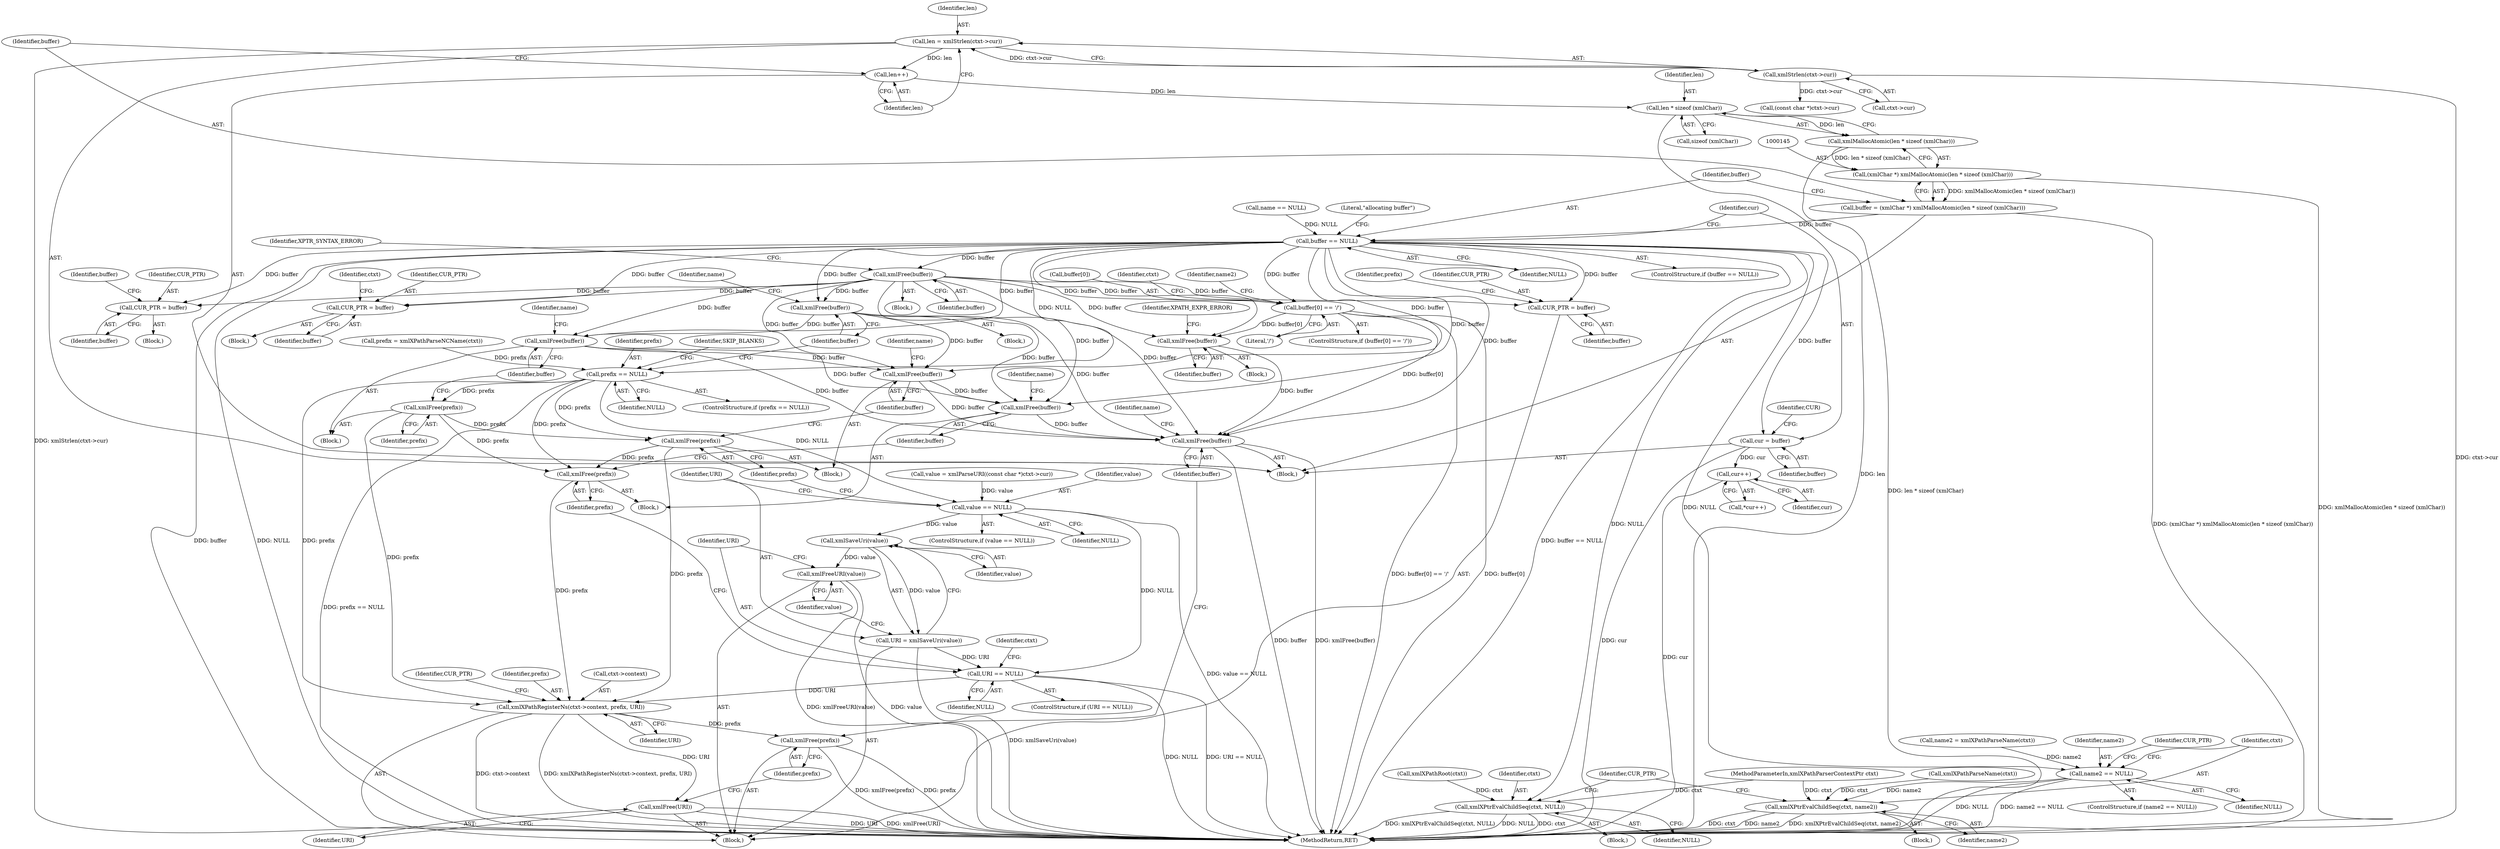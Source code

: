 digraph "0_Chrome_4c46d7a5b0af9b7d320e709291b270ab7cf07e83@API" {
"1000147" [label="(Call,len * sizeof (xmlChar))"];
"1000140" [label="(Call,len++)"];
"1000134" [label="(Call,len = xmlStrlen(ctxt->cur))"];
"1000136" [label="(Call,xmlStrlen(ctxt->cur))"];
"1000146" [label="(Call,xmlMallocAtomic(len * sizeof (xmlChar)))"];
"1000144" [label="(Call,(xmlChar *) xmlMallocAtomic(len * sizeof (xmlChar)))"];
"1000142" [label="(Call,buffer = (xmlChar *) xmlMallocAtomic(len * sizeof (xmlChar)))"];
"1000152" [label="(Call,buffer == NULL)"];
"1000159" [label="(Call,cur = buffer)"];
"1000214" [label="(Call,cur++)"];
"1000231" [label="(Call,xmlFree(buffer))"];
"1000246" [label="(Call,CUR_PTR = buffer)"];
"1000294" [label="(Call,CUR_PTR = buffer)"];
"1000298" [label="(Call,buffer[0] == '/')"];
"1000323" [label="(Call,xmlFree(buffer))"];
"1000442" [label="(Call,xmlFree(buffer))"];
"1000348" [label="(Call,CUR_PTR = buffer)"];
"1000360" [label="(Call,xmlFree(buffer))"];
"1000374" [label="(Call,xmlFree(buffer))"];
"1000397" [label="(Call,xmlFree(buffer))"];
"1000416" [label="(Call,xmlFree(buffer))"];
"1000306" [label="(Call,xmlXPtrEvalChildSeq(ctxt, NULL))"];
"1000316" [label="(Call,name2 == NULL)"];
"1000327" [label="(Call,xmlXPtrEvalChildSeq(ctxt, name2))"];
"1000356" [label="(Call,prefix == NULL)"];
"1000372" [label="(Call,xmlFree(prefix))"];
"1000395" [label="(Call,xmlFree(prefix))"];
"1000414" [label="(Call,xmlFree(prefix))"];
"1000422" [label="(Call,xmlXPathRegisterNs(ctxt->context, prefix, URI))"];
"1000431" [label="(Call,xmlFree(URI))"];
"1000433" [label="(Call,xmlFree(prefix))"];
"1000391" [label="(Call,value == NULL)"];
"1000405" [label="(Call,xmlSaveUri(value))"];
"1000403" [label="(Call,URI = xmlSaveUri(value))"];
"1000410" [label="(Call,URI == NULL)"];
"1000407" [label="(Call,xmlFreeURI(value))"];
"1000432" [label="(Identifier,URI)"];
"1000422" [label="(Call,xmlXPathRegisterNs(ctxt->context, prefix, URI))"];
"1000351" [label="(Call,prefix = xmlXPathParseNCName(ctxt))"];
"1000419" [label="(Identifier,name)"];
"1000433" [label="(Call,xmlFree(prefix))"];
"1000307" [label="(Identifier,ctxt)"];
"1000141" [label="(Identifier,len)"];
"1000160" [label="(Identifier,cur)"];
"1000295" [label="(Identifier,CUR_PTR)"];
"1000324" [label="(Identifier,buffer)"];
"1000400" [label="(Identifier,name)"];
"1000327" [label="(Call,xmlXPtrEvalChildSeq(ctxt, name2))"];
"1000152" [label="(Call,buffer == NULL)"];
"1000302" [label="(Literal,'/')"];
"1000355" [label="(ControlStructure,if (prefix == NULL))"];
"1000300" [label="(Identifier,buffer)"];
"1000415" [label="(Identifier,prefix)"];
"1000157" [label="(Literal,\"allocating buffer\")"];
"1000296" [label="(Identifier,buffer)"];
"1000406" [label="(Identifier,value)"];
"1000356" [label="(Call,prefix == NULL)"];
"1000431" [label="(Call,xmlFree(URI))"];
"1000159" [label="(Call,cur = buffer)"];
"1000377" [label="(Identifier,name)"];
"1000390" [label="(ControlStructure,if (value == NULL))"];
"1000297" [label="(ControlStructure,if (buffer[0] == '/'))"];
"1000352" [label="(Identifier,prefix)"];
"1000328" [label="(Identifier,ctxt)"];
"1000326" [label="(Identifier,XPATH_EXPR_ERROR)"];
"1000405" [label="(Call,xmlSaveUri(value))"];
"1000434" [label="(Identifier,prefix)"];
"1000321" [label="(Identifier,CUR_PTR)"];
"1000140" [label="(Call,len++)"];
"1000154" [label="(Identifier,NULL)"];
"1000348" [label="(Call,CUR_PTR = buffer)"];
"1000215" [label="(Identifier,cur)"];
"1000103" [label="(MethodParameterIn,xmlXPathParserContextPtr ctxt)"];
"1000427" [label="(Identifier,URI)"];
"1000382" [label="(Call,value = xmlParseURI((const char *)ctxt->cur))"];
"1000413" [label="(Block,)"];
"1000409" [label="(ControlStructure,if (URI == NULL))"];
"1000248" [label="(Identifier,buffer)"];
"1000361" [label="(Identifier,buffer)"];
"1000137" [label="(Call,ctxt->cur)"];
"1000234" [label="(Identifier,XPTR_SYNTAX_ERROR)"];
"1000288" [label="(Block,)"];
"1000318" [label="(Identifier,NULL)"];
"1000372" [label="(Call,xmlFree(prefix))"];
"1000214" [label="(Call,cur++)"];
"1000147" [label="(Call,len * sizeof (xmlChar))"];
"1000146" [label="(Call,xmlMallocAtomic(len * sizeof (xmlChar)))"];
"1000375" [label="(Identifier,buffer)"];
"1000213" [label="(Call,*cur++)"];
"1000323" [label="(Call,xmlFree(buffer))"];
"1000349" [label="(Identifier,CUR_PTR)"];
"1000306" [label="(Call,xmlXPtrEvalChildSeq(ctxt, NULL))"];
"1000414" [label="(Call,xmlFree(prefix))"];
"1000241" [label="(Block,)"];
"1000408" [label="(Identifier,value)"];
"1000311" [label="(Call,name2 = xmlXPathParseName(ctxt))"];
"1000304" [label="(Call,xmlXPathRoot(ctxt))"];
"1000161" [label="(Identifier,buffer)"];
"1000143" [label="(Identifier,buffer)"];
"1000360" [label="(Call,xmlFree(buffer))"];
"1000371" [label="(Block,)"];
"1000331" [label="(Identifier,CUR_PTR)"];
"1000359" [label="(Block,)"];
"1000416" [label="(Call,xmlFree(buffer))"];
"1000299" [label="(Call,buffer[0])"];
"1000134" [label="(Call,len = xmlStrlen(ctxt->cur))"];
"1000357" [label="(Identifier,prefix)"];
"1000385" [label="(Call,(const char *)ctxt->cur)"];
"1000315" [label="(ControlStructure,if (name2 == NULL))"];
"1000423" [label="(Call,ctxt->context)"];
"1000144" [label="(Call,(xmlChar *) xmlMallocAtomic(len * sizeof (xmlChar)))"];
"1000316" [label="(Call,name2 == NULL)"];
"1000252" [label="(Identifier,ctxt)"];
"1000305" [label="(Identifier,ctxt)"];
"1000151" [label="(ControlStructure,if (buffer == NULL))"];
"1000153" [label="(Identifier,buffer)"];
"1000394" [label="(Block,)"];
"1000303" [label="(Block,)"];
"1000443" [label="(Identifier,buffer)"];
"1000294" [label="(Call,CUR_PTR = buffer)"];
"1000164" [label="(Identifier,CUR)"];
"1000446" [label="(MethodReturn,RET)"];
"1000340" [label="(Block,)"];
"1000373" [label="(Identifier,prefix)"];
"1000412" [label="(Identifier,NULL)"];
"1000231" [label="(Call,xmlFree(buffer))"];
"1000105" [label="(Block,)"];
"1000424" [label="(Identifier,ctxt)"];
"1000417" [label="(Identifier,buffer)"];
"1000391" [label="(Call,value == NULL)"];
"1000429" [label="(Identifier,CUR_PTR)"];
"1000363" [label="(Identifier,name)"];
"1000397" [label="(Call,xmlFree(buffer))"];
"1000148" [label="(Identifier,len)"];
"1000398" [label="(Identifier,buffer)"];
"1000298" [label="(Call,buffer[0] == '/')"];
"1000246" [label="(Call,CUR_PTR = buffer)"];
"1000445" [label="(Identifier,name)"];
"1000142" [label="(Call,buffer = (xmlChar *) xmlMallocAtomic(len * sizeof (xmlChar)))"];
"1000135" [label="(Identifier,len)"];
"1000312" [label="(Identifier,name2)"];
"1000403" [label="(Call,URI = xmlSaveUri(value))"];
"1000404" [label="(Identifier,URI)"];
"1000308" [label="(Identifier,NULL)"];
"1000149" [label="(Call,sizeof (xmlChar))"];
"1000317" [label="(Identifier,name2)"];
"1000329" [label="(Identifier,name2)"];
"1000442" [label="(Call,xmlFree(buffer))"];
"1000232" [label="(Identifier,buffer)"];
"1000119" [label="(Call,name == NULL)"];
"1000374" [label="(Call,xmlFree(buffer))"];
"1000396" [label="(Identifier,prefix)"];
"1000393" [label="(Identifier,NULL)"];
"1000392" [label="(Identifier,value)"];
"1000410" [label="(Call,URI == NULL)"];
"1000358" [label="(Identifier,NULL)"];
"1000395" [label="(Call,xmlFree(prefix))"];
"1000313" [label="(Call,xmlXPathParseName(ctxt))"];
"1000136" [label="(Call,xmlStrlen(ctxt->cur))"];
"1000310" [label="(Block,)"];
"1000407" [label="(Call,xmlFreeURI(value))"];
"1000350" [label="(Identifier,buffer)"];
"1000247" [label="(Identifier,CUR_PTR)"];
"1000319" [label="(Block,)"];
"1000426" [label="(Identifier,prefix)"];
"1000230" [label="(Block,)"];
"1000366" [label="(Identifier,SKIP_BLANKS)"];
"1000411" [label="(Identifier,URI)"];
"1000147" -> "1000146"  [label="AST: "];
"1000147" -> "1000149"  [label="CFG: "];
"1000148" -> "1000147"  [label="AST: "];
"1000149" -> "1000147"  [label="AST: "];
"1000146" -> "1000147"  [label="CFG: "];
"1000147" -> "1000446"  [label="DDG: len"];
"1000147" -> "1000146"  [label="DDG: len"];
"1000140" -> "1000147"  [label="DDG: len"];
"1000140" -> "1000105"  [label="AST: "];
"1000140" -> "1000141"  [label="CFG: "];
"1000141" -> "1000140"  [label="AST: "];
"1000143" -> "1000140"  [label="CFG: "];
"1000134" -> "1000140"  [label="DDG: len"];
"1000134" -> "1000105"  [label="AST: "];
"1000134" -> "1000136"  [label="CFG: "];
"1000135" -> "1000134"  [label="AST: "];
"1000136" -> "1000134"  [label="AST: "];
"1000141" -> "1000134"  [label="CFG: "];
"1000134" -> "1000446"  [label="DDG: xmlStrlen(ctxt->cur)"];
"1000136" -> "1000134"  [label="DDG: ctxt->cur"];
"1000136" -> "1000137"  [label="CFG: "];
"1000137" -> "1000136"  [label="AST: "];
"1000136" -> "1000446"  [label="DDG: ctxt->cur"];
"1000136" -> "1000385"  [label="DDG: ctxt->cur"];
"1000146" -> "1000144"  [label="AST: "];
"1000144" -> "1000146"  [label="CFG: "];
"1000146" -> "1000446"  [label="DDG: len * sizeof (xmlChar)"];
"1000146" -> "1000144"  [label="DDG: len * sizeof (xmlChar)"];
"1000144" -> "1000142"  [label="AST: "];
"1000145" -> "1000144"  [label="AST: "];
"1000142" -> "1000144"  [label="CFG: "];
"1000144" -> "1000446"  [label="DDG: xmlMallocAtomic(len * sizeof (xmlChar))"];
"1000144" -> "1000142"  [label="DDG: xmlMallocAtomic(len * sizeof (xmlChar))"];
"1000142" -> "1000105"  [label="AST: "];
"1000143" -> "1000142"  [label="AST: "];
"1000153" -> "1000142"  [label="CFG: "];
"1000142" -> "1000446"  [label="DDG: (xmlChar *) xmlMallocAtomic(len * sizeof (xmlChar))"];
"1000142" -> "1000152"  [label="DDG: buffer"];
"1000152" -> "1000151"  [label="AST: "];
"1000152" -> "1000154"  [label="CFG: "];
"1000153" -> "1000152"  [label="AST: "];
"1000154" -> "1000152"  [label="AST: "];
"1000157" -> "1000152"  [label="CFG: "];
"1000160" -> "1000152"  [label="CFG: "];
"1000152" -> "1000446"  [label="DDG: buffer == NULL"];
"1000152" -> "1000446"  [label="DDG: buffer"];
"1000152" -> "1000446"  [label="DDG: NULL"];
"1000119" -> "1000152"  [label="DDG: NULL"];
"1000152" -> "1000159"  [label="DDG: buffer"];
"1000152" -> "1000231"  [label="DDG: buffer"];
"1000152" -> "1000246"  [label="DDG: buffer"];
"1000152" -> "1000294"  [label="DDG: buffer"];
"1000152" -> "1000298"  [label="DDG: buffer"];
"1000152" -> "1000306"  [label="DDG: NULL"];
"1000152" -> "1000316"  [label="DDG: NULL"];
"1000152" -> "1000323"  [label="DDG: buffer"];
"1000152" -> "1000348"  [label="DDG: buffer"];
"1000152" -> "1000356"  [label="DDG: NULL"];
"1000152" -> "1000360"  [label="DDG: buffer"];
"1000152" -> "1000374"  [label="DDG: buffer"];
"1000152" -> "1000397"  [label="DDG: buffer"];
"1000152" -> "1000416"  [label="DDG: buffer"];
"1000152" -> "1000442"  [label="DDG: buffer"];
"1000159" -> "1000105"  [label="AST: "];
"1000159" -> "1000161"  [label="CFG: "];
"1000160" -> "1000159"  [label="AST: "];
"1000161" -> "1000159"  [label="AST: "];
"1000164" -> "1000159"  [label="CFG: "];
"1000159" -> "1000446"  [label="DDG: cur"];
"1000159" -> "1000214"  [label="DDG: cur"];
"1000214" -> "1000213"  [label="AST: "];
"1000214" -> "1000215"  [label="CFG: "];
"1000215" -> "1000214"  [label="AST: "];
"1000213" -> "1000214"  [label="CFG: "];
"1000214" -> "1000446"  [label="DDG: cur"];
"1000231" -> "1000230"  [label="AST: "];
"1000231" -> "1000232"  [label="CFG: "];
"1000232" -> "1000231"  [label="AST: "];
"1000234" -> "1000231"  [label="CFG: "];
"1000231" -> "1000246"  [label="DDG: buffer"];
"1000231" -> "1000294"  [label="DDG: buffer"];
"1000231" -> "1000298"  [label="DDG: buffer"];
"1000231" -> "1000323"  [label="DDG: buffer"];
"1000231" -> "1000348"  [label="DDG: buffer"];
"1000231" -> "1000360"  [label="DDG: buffer"];
"1000231" -> "1000374"  [label="DDG: buffer"];
"1000231" -> "1000397"  [label="DDG: buffer"];
"1000231" -> "1000416"  [label="DDG: buffer"];
"1000231" -> "1000442"  [label="DDG: buffer"];
"1000246" -> "1000241"  [label="AST: "];
"1000246" -> "1000248"  [label="CFG: "];
"1000247" -> "1000246"  [label="AST: "];
"1000248" -> "1000246"  [label="AST: "];
"1000252" -> "1000246"  [label="CFG: "];
"1000294" -> "1000288"  [label="AST: "];
"1000294" -> "1000296"  [label="CFG: "];
"1000295" -> "1000294"  [label="AST: "];
"1000296" -> "1000294"  [label="AST: "];
"1000300" -> "1000294"  [label="CFG: "];
"1000298" -> "1000297"  [label="AST: "];
"1000298" -> "1000302"  [label="CFG: "];
"1000299" -> "1000298"  [label="AST: "];
"1000302" -> "1000298"  [label="AST: "];
"1000305" -> "1000298"  [label="CFG: "];
"1000312" -> "1000298"  [label="CFG: "];
"1000298" -> "1000446"  [label="DDG: buffer[0] == '/'"];
"1000298" -> "1000446"  [label="DDG: buffer[0]"];
"1000298" -> "1000323"  [label="DDG: buffer[0]"];
"1000298" -> "1000442"  [label="DDG: buffer[0]"];
"1000323" -> "1000319"  [label="AST: "];
"1000323" -> "1000324"  [label="CFG: "];
"1000324" -> "1000323"  [label="AST: "];
"1000326" -> "1000323"  [label="CFG: "];
"1000323" -> "1000442"  [label="DDG: buffer"];
"1000442" -> "1000105"  [label="AST: "];
"1000442" -> "1000443"  [label="CFG: "];
"1000443" -> "1000442"  [label="AST: "];
"1000445" -> "1000442"  [label="CFG: "];
"1000442" -> "1000446"  [label="DDG: xmlFree(buffer)"];
"1000442" -> "1000446"  [label="DDG: buffer"];
"1000374" -> "1000442"  [label="DDG: buffer"];
"1000360" -> "1000442"  [label="DDG: buffer"];
"1000397" -> "1000442"  [label="DDG: buffer"];
"1000416" -> "1000442"  [label="DDG: buffer"];
"1000348" -> "1000340"  [label="AST: "];
"1000348" -> "1000350"  [label="CFG: "];
"1000349" -> "1000348"  [label="AST: "];
"1000350" -> "1000348"  [label="AST: "];
"1000352" -> "1000348"  [label="CFG: "];
"1000360" -> "1000359"  [label="AST: "];
"1000360" -> "1000361"  [label="CFG: "];
"1000361" -> "1000360"  [label="AST: "];
"1000363" -> "1000360"  [label="CFG: "];
"1000360" -> "1000374"  [label="DDG: buffer"];
"1000360" -> "1000397"  [label="DDG: buffer"];
"1000360" -> "1000416"  [label="DDG: buffer"];
"1000374" -> "1000371"  [label="AST: "];
"1000374" -> "1000375"  [label="CFG: "];
"1000375" -> "1000374"  [label="AST: "];
"1000377" -> "1000374"  [label="CFG: "];
"1000374" -> "1000397"  [label="DDG: buffer"];
"1000374" -> "1000416"  [label="DDG: buffer"];
"1000397" -> "1000394"  [label="AST: "];
"1000397" -> "1000398"  [label="CFG: "];
"1000398" -> "1000397"  [label="AST: "];
"1000400" -> "1000397"  [label="CFG: "];
"1000397" -> "1000416"  [label="DDG: buffer"];
"1000416" -> "1000413"  [label="AST: "];
"1000416" -> "1000417"  [label="CFG: "];
"1000417" -> "1000416"  [label="AST: "];
"1000419" -> "1000416"  [label="CFG: "];
"1000306" -> "1000303"  [label="AST: "];
"1000306" -> "1000308"  [label="CFG: "];
"1000307" -> "1000306"  [label="AST: "];
"1000308" -> "1000306"  [label="AST: "];
"1000331" -> "1000306"  [label="CFG: "];
"1000306" -> "1000446"  [label="DDG: ctxt"];
"1000306" -> "1000446"  [label="DDG: xmlXPtrEvalChildSeq(ctxt, NULL)"];
"1000306" -> "1000446"  [label="DDG: NULL"];
"1000304" -> "1000306"  [label="DDG: ctxt"];
"1000103" -> "1000306"  [label="DDG: ctxt"];
"1000316" -> "1000315"  [label="AST: "];
"1000316" -> "1000318"  [label="CFG: "];
"1000317" -> "1000316"  [label="AST: "];
"1000318" -> "1000316"  [label="AST: "];
"1000321" -> "1000316"  [label="CFG: "];
"1000328" -> "1000316"  [label="CFG: "];
"1000316" -> "1000446"  [label="DDG: NULL"];
"1000316" -> "1000446"  [label="DDG: name2 == NULL"];
"1000311" -> "1000316"  [label="DDG: name2"];
"1000316" -> "1000327"  [label="DDG: name2"];
"1000327" -> "1000310"  [label="AST: "];
"1000327" -> "1000329"  [label="CFG: "];
"1000328" -> "1000327"  [label="AST: "];
"1000329" -> "1000327"  [label="AST: "];
"1000331" -> "1000327"  [label="CFG: "];
"1000327" -> "1000446"  [label="DDG: ctxt"];
"1000327" -> "1000446"  [label="DDG: name2"];
"1000327" -> "1000446"  [label="DDG: xmlXPtrEvalChildSeq(ctxt, name2)"];
"1000313" -> "1000327"  [label="DDG: ctxt"];
"1000103" -> "1000327"  [label="DDG: ctxt"];
"1000356" -> "1000355"  [label="AST: "];
"1000356" -> "1000358"  [label="CFG: "];
"1000357" -> "1000356"  [label="AST: "];
"1000358" -> "1000356"  [label="AST: "];
"1000361" -> "1000356"  [label="CFG: "];
"1000366" -> "1000356"  [label="CFG: "];
"1000356" -> "1000446"  [label="DDG: prefix == NULL"];
"1000351" -> "1000356"  [label="DDG: prefix"];
"1000356" -> "1000372"  [label="DDG: prefix"];
"1000356" -> "1000391"  [label="DDG: NULL"];
"1000356" -> "1000395"  [label="DDG: prefix"];
"1000356" -> "1000414"  [label="DDG: prefix"];
"1000356" -> "1000422"  [label="DDG: prefix"];
"1000372" -> "1000371"  [label="AST: "];
"1000372" -> "1000373"  [label="CFG: "];
"1000373" -> "1000372"  [label="AST: "];
"1000375" -> "1000372"  [label="CFG: "];
"1000372" -> "1000395"  [label="DDG: prefix"];
"1000372" -> "1000414"  [label="DDG: prefix"];
"1000372" -> "1000422"  [label="DDG: prefix"];
"1000395" -> "1000394"  [label="AST: "];
"1000395" -> "1000396"  [label="CFG: "];
"1000396" -> "1000395"  [label="AST: "];
"1000398" -> "1000395"  [label="CFG: "];
"1000395" -> "1000414"  [label="DDG: prefix"];
"1000395" -> "1000422"  [label="DDG: prefix"];
"1000414" -> "1000413"  [label="AST: "];
"1000414" -> "1000415"  [label="CFG: "];
"1000415" -> "1000414"  [label="AST: "];
"1000417" -> "1000414"  [label="CFG: "];
"1000414" -> "1000422"  [label="DDG: prefix"];
"1000422" -> "1000340"  [label="AST: "];
"1000422" -> "1000427"  [label="CFG: "];
"1000423" -> "1000422"  [label="AST: "];
"1000426" -> "1000422"  [label="AST: "];
"1000427" -> "1000422"  [label="AST: "];
"1000429" -> "1000422"  [label="CFG: "];
"1000422" -> "1000446"  [label="DDG: ctxt->context"];
"1000422" -> "1000446"  [label="DDG: xmlXPathRegisterNs(ctxt->context, prefix, URI)"];
"1000410" -> "1000422"  [label="DDG: URI"];
"1000422" -> "1000431"  [label="DDG: URI"];
"1000422" -> "1000433"  [label="DDG: prefix"];
"1000431" -> "1000340"  [label="AST: "];
"1000431" -> "1000432"  [label="CFG: "];
"1000432" -> "1000431"  [label="AST: "];
"1000434" -> "1000431"  [label="CFG: "];
"1000431" -> "1000446"  [label="DDG: URI"];
"1000431" -> "1000446"  [label="DDG: xmlFree(URI)"];
"1000433" -> "1000340"  [label="AST: "];
"1000433" -> "1000434"  [label="CFG: "];
"1000434" -> "1000433"  [label="AST: "];
"1000443" -> "1000433"  [label="CFG: "];
"1000433" -> "1000446"  [label="DDG: prefix"];
"1000433" -> "1000446"  [label="DDG: xmlFree(prefix)"];
"1000391" -> "1000390"  [label="AST: "];
"1000391" -> "1000393"  [label="CFG: "];
"1000392" -> "1000391"  [label="AST: "];
"1000393" -> "1000391"  [label="AST: "];
"1000396" -> "1000391"  [label="CFG: "];
"1000404" -> "1000391"  [label="CFG: "];
"1000391" -> "1000446"  [label="DDG: value == NULL"];
"1000382" -> "1000391"  [label="DDG: value"];
"1000391" -> "1000405"  [label="DDG: value"];
"1000391" -> "1000410"  [label="DDG: NULL"];
"1000405" -> "1000403"  [label="AST: "];
"1000405" -> "1000406"  [label="CFG: "];
"1000406" -> "1000405"  [label="AST: "];
"1000403" -> "1000405"  [label="CFG: "];
"1000405" -> "1000403"  [label="DDG: value"];
"1000405" -> "1000407"  [label="DDG: value"];
"1000403" -> "1000340"  [label="AST: "];
"1000404" -> "1000403"  [label="AST: "];
"1000408" -> "1000403"  [label="CFG: "];
"1000403" -> "1000446"  [label="DDG: xmlSaveUri(value)"];
"1000403" -> "1000410"  [label="DDG: URI"];
"1000410" -> "1000409"  [label="AST: "];
"1000410" -> "1000412"  [label="CFG: "];
"1000411" -> "1000410"  [label="AST: "];
"1000412" -> "1000410"  [label="AST: "];
"1000415" -> "1000410"  [label="CFG: "];
"1000424" -> "1000410"  [label="CFG: "];
"1000410" -> "1000446"  [label="DDG: NULL"];
"1000410" -> "1000446"  [label="DDG: URI == NULL"];
"1000407" -> "1000340"  [label="AST: "];
"1000407" -> "1000408"  [label="CFG: "];
"1000408" -> "1000407"  [label="AST: "];
"1000411" -> "1000407"  [label="CFG: "];
"1000407" -> "1000446"  [label="DDG: xmlFreeURI(value)"];
"1000407" -> "1000446"  [label="DDG: value"];
}
